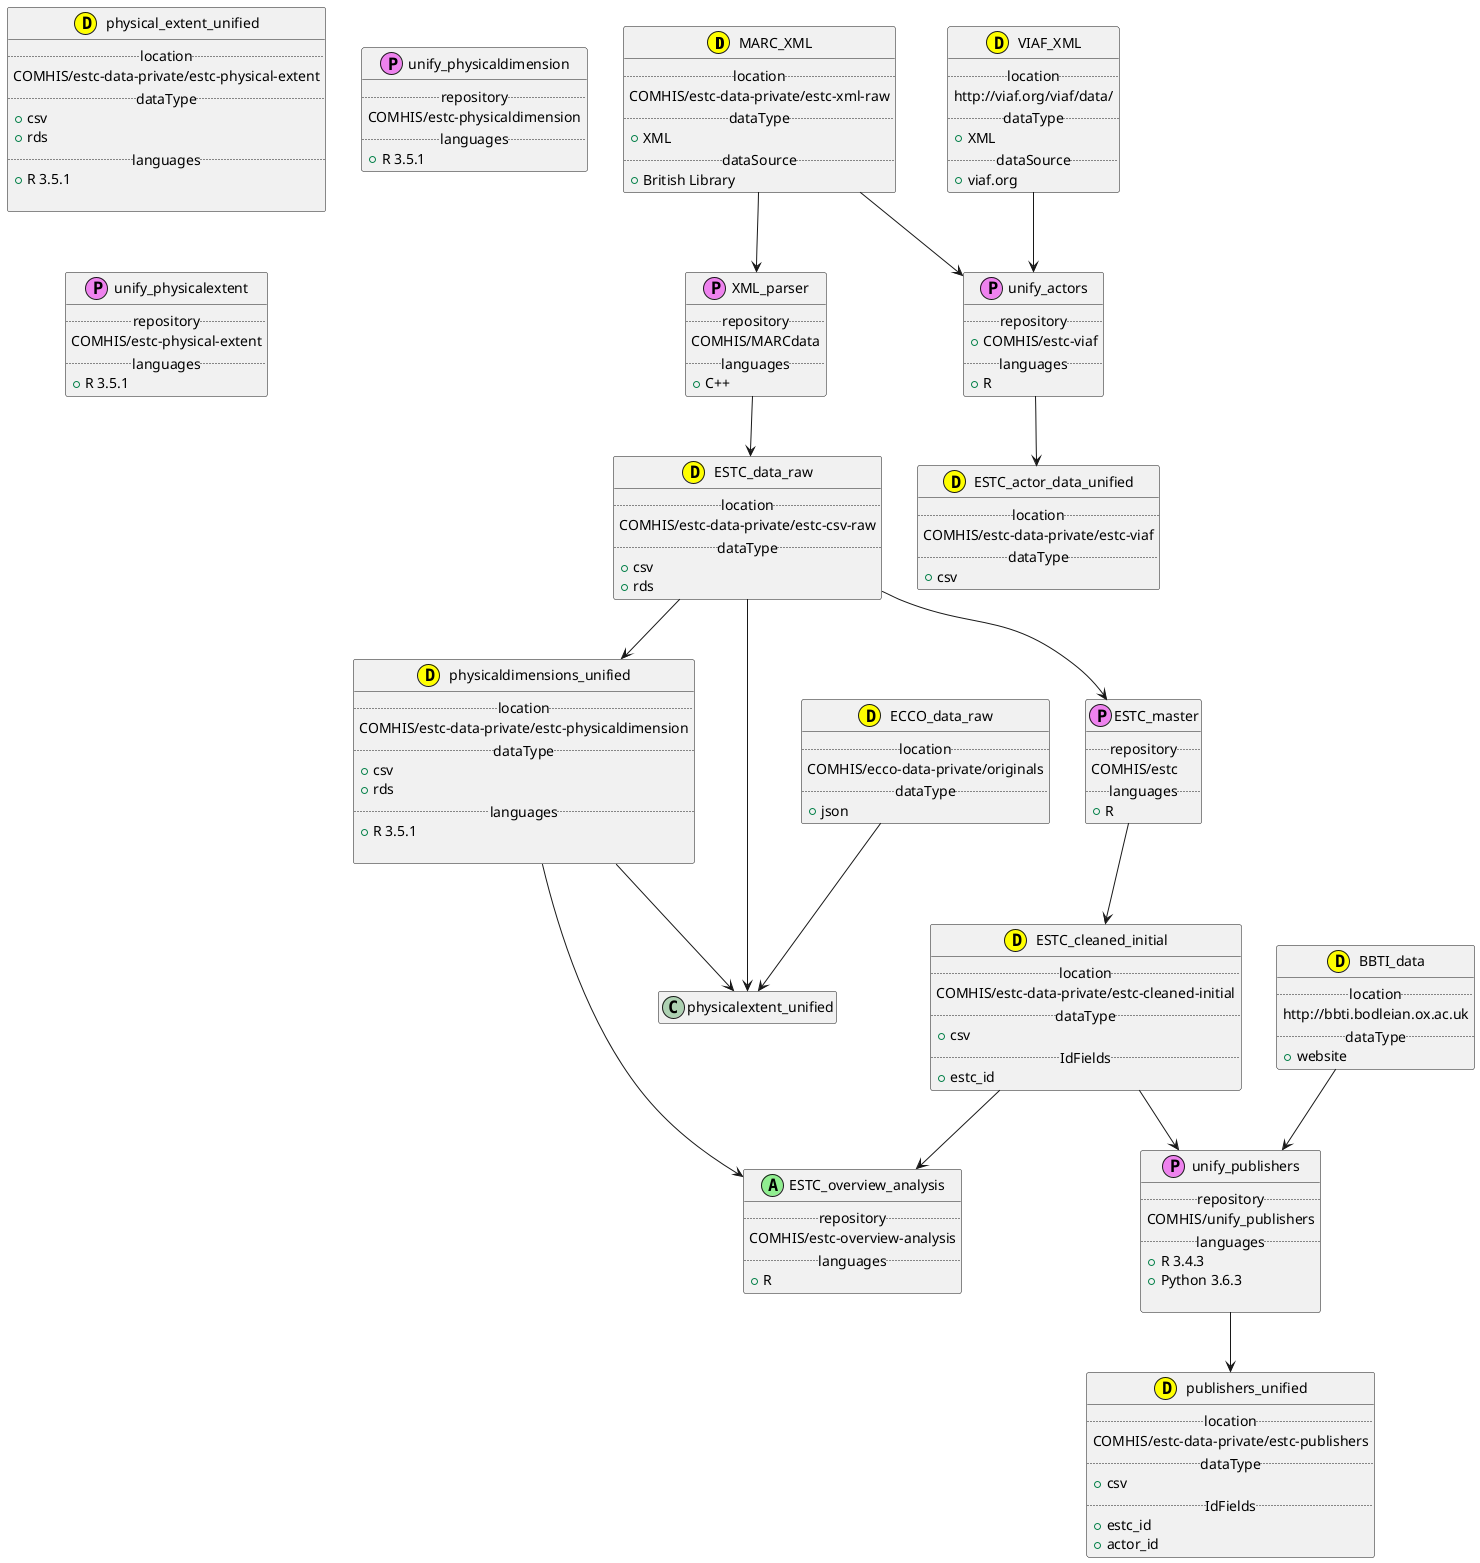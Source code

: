 @startuml
' the image is built with https://github.com/jvantuyl/sublime_diagram_plugin
' sublimeText -plugin
' below code is PlantUML -standard (http://plantuml.com/)
' alt-m to build

' --- datasets ---
class MARC_XML << (D,yellow) >> {
    .. location ..
    COMHIS/estc-data-private/estc-xml-raw
    .. dataType ..
    + XML
    .. dataSource ..
    + British Library
}

class ESTC_data_raw << (D,yellow) >> {
    .. location ..
    COMHIS/estc-data-private/estc-csv-raw
    .. dataType ..
    + csv
    + rds    
}

class ESTC_cleaned_initial << (D,yellow) >> {
    .. location ..
    COMHIS/estc-data-private/estc-cleaned-initial
    .. dataType ..
    + csv
    .. IdFields ..
    + estc_id
}

class publishers_unified << (D,yellow) >> {
    .. location ..
    COMHIS/estc-data-private/estc-publishers
    .. dataType ..
    + csv
    .. IdFields ..
    + estc_id
    + actor_id
}

class physicaldimensions_unified << (D,yellow) >> {
    .. location ..
    COMHIS/estc-data-private/estc-physicaldimension
    .. dataType ..
    + csv
    + rds
    .. languages ..
    + R 3.5.1
    
}

class physical_extent_unified << (D,yellow) >> {
    .. location ..
    COMHIS/estc-data-private/estc-physical-extent
    .. dataType ..
    + csv
    + rds
    .. languages ..
    + R 3.5.1
    
}

class ESTC_actor_data_unified << (D,yellow) >> {
    .. location ..
    COMHIS/estc-data-private/estc-viaf
    .. dataType ..
    + csv
}


class BBTI_data << (D,yellow) >> {
    .. location ..
    http://bbti.bodleian.ox.ac.uk
    .. dataType ..
    + website
}

class VIAF_XML << (D,yellow) >> {
    .. location ..
    http://viaf.org/viaf/data/
    .. dataType ..
    + XML
    .. dataSource ..
    + viaf.org
}

class ECCO_data_raw << (D,yellow) >> {
    .. location ..
    COMHIS/ecco-data-private/originals
    .. dataType ..
    + json
}

'  --- data processing scripts ---
class XML_parser << (P,violet) >> {
    .. repository ..
    COMHIS/MARCdata
    .. languages ..
    + C++
}

class ESTC_master << (P,violet) >> {
    .. repository ..
    COMHIS/estc
    .. languages ..
    + R
}

class unify_publishers << (P,violet) >> {
    .. repository ..
    COMHIS/unify_publishers
    .. languages ..
    + R 3.4.3
    + Python 3.6.3

}


class unify_physicaldimension << (P,violet) >> {
    .. repository ..
    COMHIS/estc-physicaldimension
    .. languages ..
    + R 3.5.1
}

class unify_physicalextent << (P,violet) >> {
    .. repository ..
    COMHIS/estc-physical-extent
    .. languages ..
    + R 3.5.1
}


' --- analysis scripts ---
class ESTC_overview_analysis << (A,lightgreen) >> {
    .. repository ..
    COMHIS/estc-overview-analysis
    .. languages ..
    + R
}


' Mark's boxes
class unify_actors << (P,violet) >> {
    .. repository ..
    + COMHIS/estc-viaf
    .. languages ..
    + R
}

' Authors (and other actors)
VIAF_XML --> unify_actors
MARC_XML --> unify_actors
unify_actors --> ESTC_actor_data_unified

MARC_XML --> XML_parser
XML_parser --> ESTC_data_raw

ESTC_data_raw --> ESTC_master
ESTC_master --> ESTC_cleaned_initial
ESTC_cleaned_initial --> unify_publishers


' Publishers
BBTI_data --> unify_publishers
unify_publishers --> publishers_unified


' Physical dimension
ESTC_data_raw --> physicaldimensions_unified

' Physical extent
ESTC_data_raw --> physicalextent_unified
ECCO_data_raw --> physicalextent_unified
physicaldimensions_unified --> physicalextent_unified


' Analysis
ESTC_cleaned_initial --> ESTC_overview_analysis
physicaldimensions_unified --> ESTC_overview_analysis

hide empty members
' hide circle
@enduml
